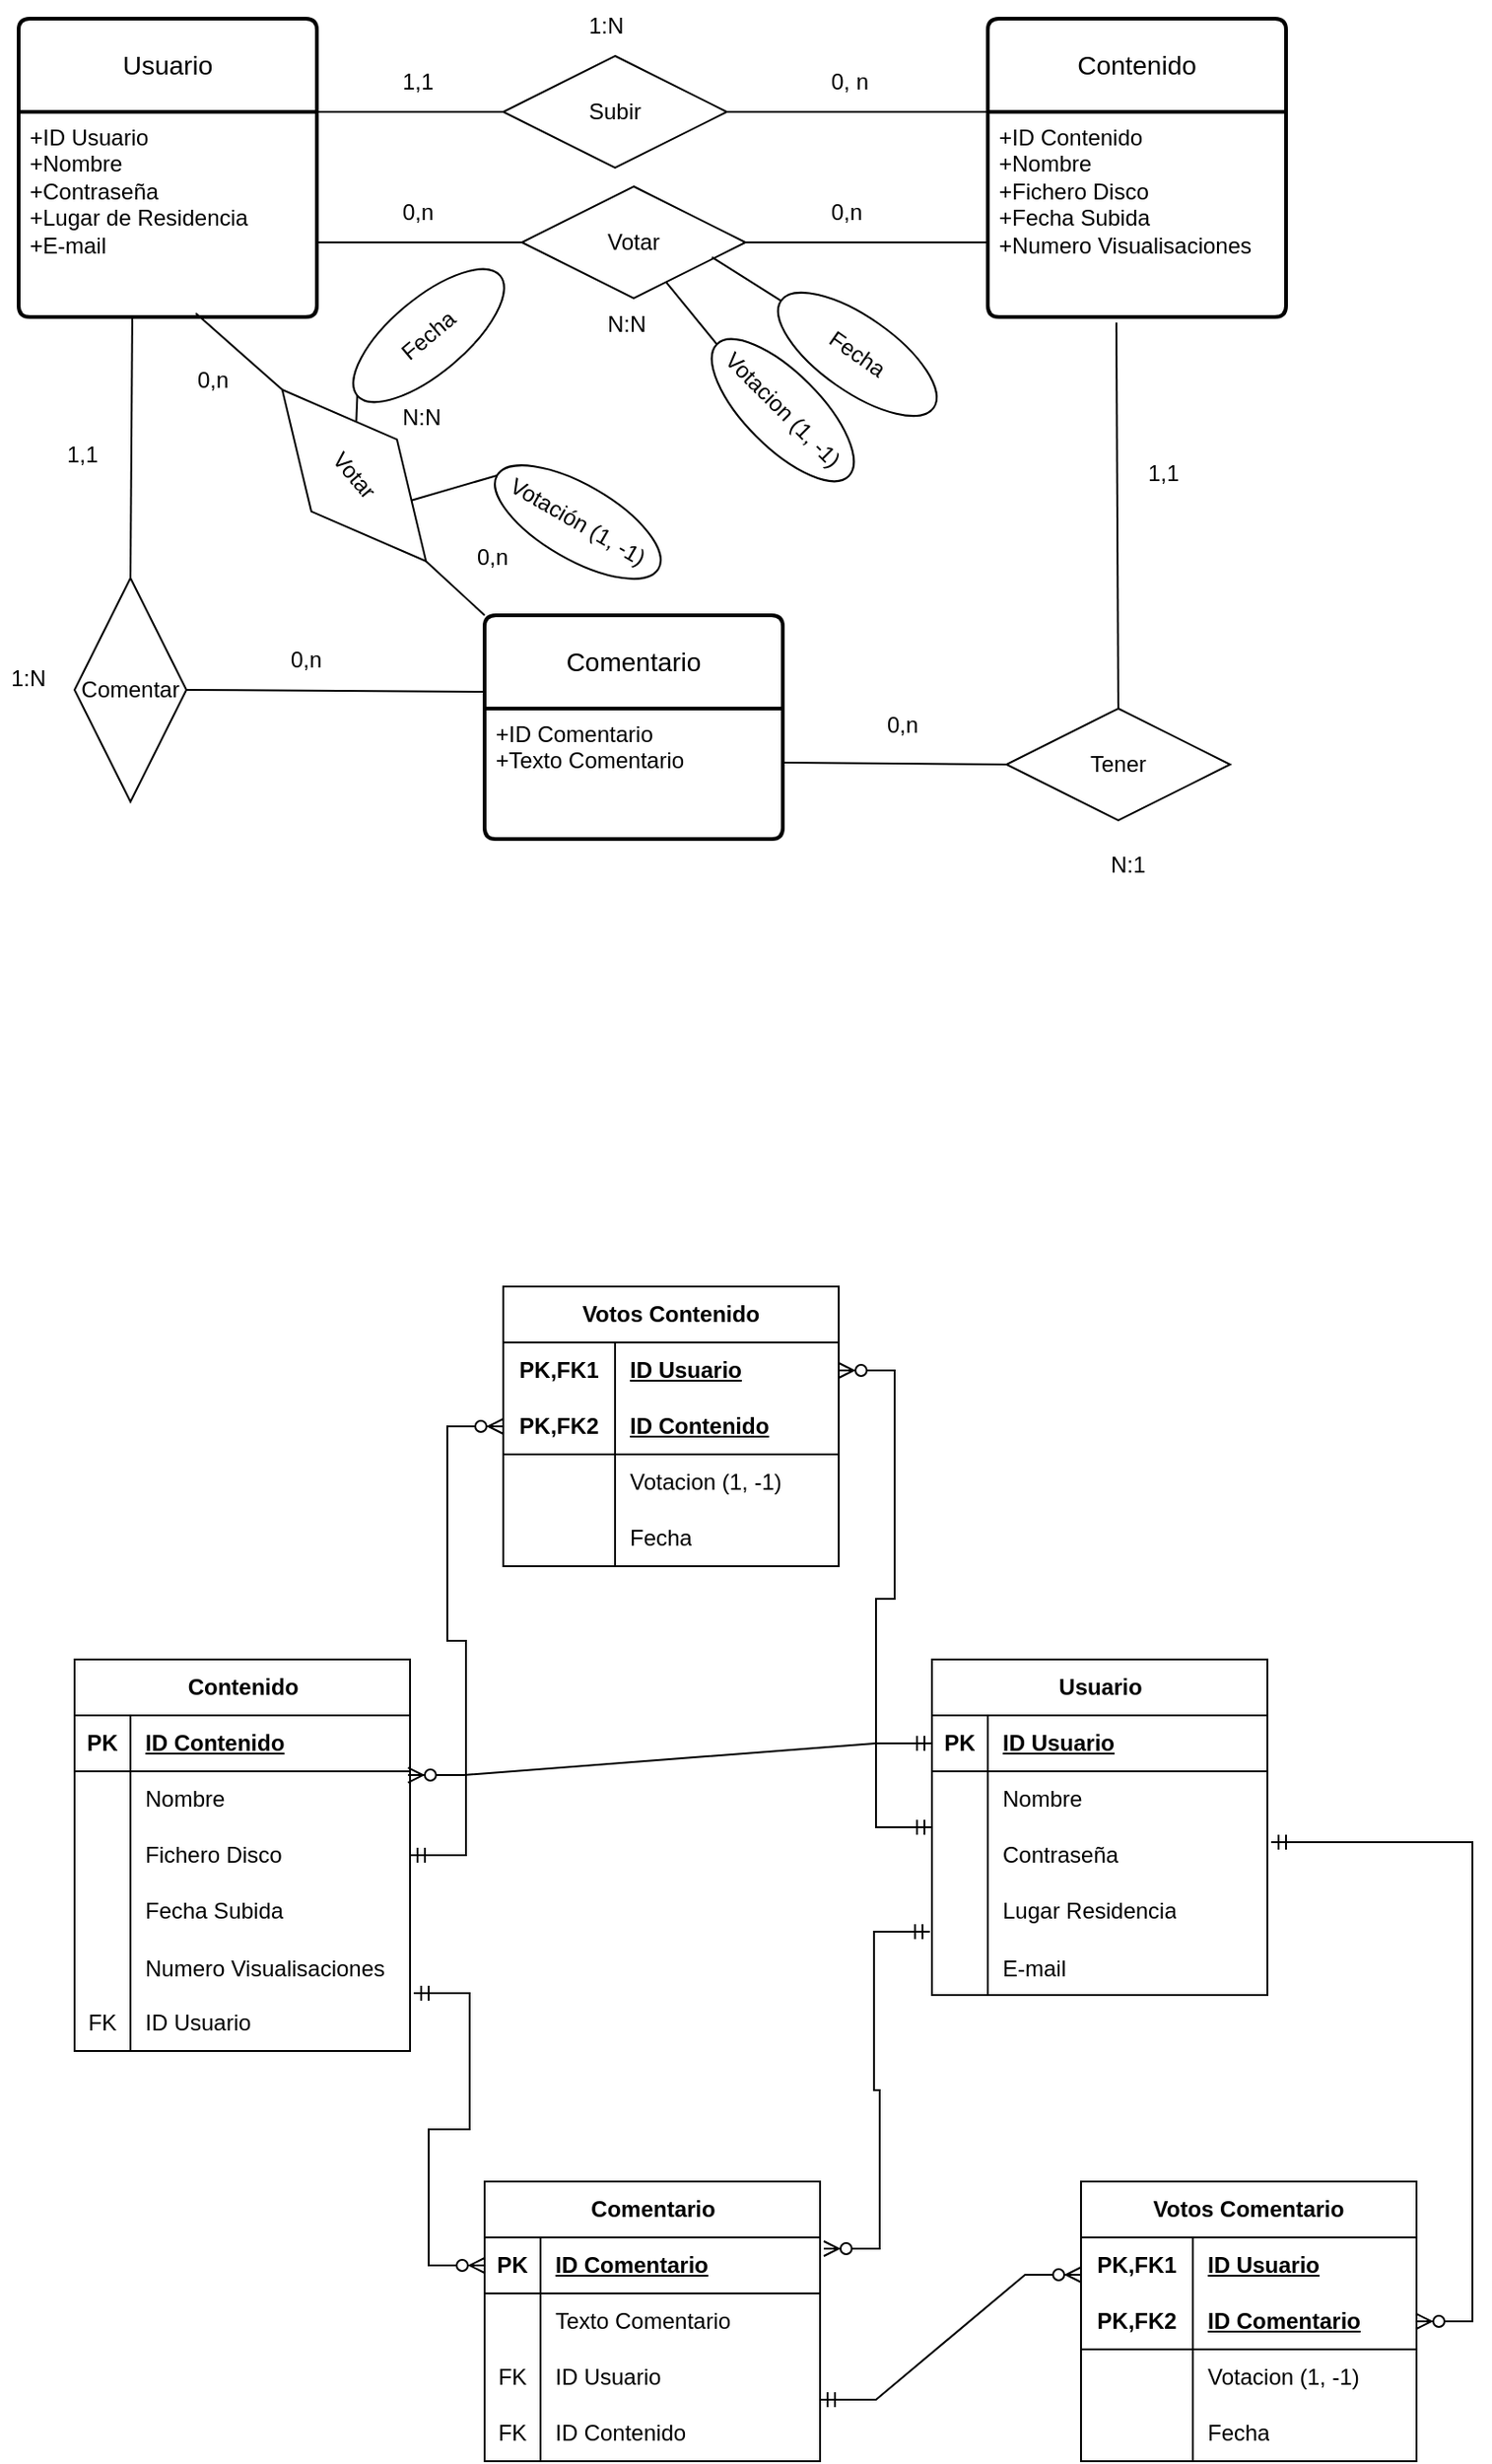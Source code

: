 <mxfile version="23.1.6" type="google">
  <diagram id="R2lEEEUBdFMjLlhIrx00" name="Page-1">
    <mxGraphModel grid="1" page="1" gridSize="10" guides="1" tooltips="1" connect="1" arrows="1" fold="1" pageScale="1" pageWidth="850" pageHeight="1100" math="0" shadow="0" extFonts="Permanent Marker^https://fonts.googleapis.com/css?family=Permanent+Marker">
      <root>
        <mxCell id="0" />
        <mxCell id="1" parent="0" />
        <mxCell id="cfz6cLLNqXN9lc7C7n49-14" value="Usuario" style="swimlane;childLayout=stackLayout;horizontal=1;startSize=50;horizontalStack=0;rounded=1;fontSize=14;fontStyle=0;strokeWidth=2;resizeParent=0;resizeLast=1;shadow=0;dashed=0;align=center;arcSize=4;whiteSpace=wrap;html=1;" vertex="1" parent="1">
          <mxGeometry x="30" y="160" width="160" height="160" as="geometry" />
        </mxCell>
        <mxCell id="cfz6cLLNqXN9lc7C7n49-15" value="+ID Usuario&lt;br&gt;+Nombre&lt;br&gt;+Contraseña&lt;br&gt;+Lugar de Residencia&lt;br&gt;+E-mail" style="align=left;strokeColor=none;fillColor=none;spacingLeft=4;fontSize=12;verticalAlign=top;resizable=0;rotatable=0;part=1;html=1;" vertex="1" parent="cfz6cLLNqXN9lc7C7n49-14">
          <mxGeometry y="50" width="160" height="110" as="geometry" />
        </mxCell>
        <mxCell id="cfz6cLLNqXN9lc7C7n49-16" value="Contenido" style="swimlane;childLayout=stackLayout;horizontal=1;startSize=50;horizontalStack=0;rounded=1;fontSize=14;fontStyle=0;strokeWidth=2;resizeParent=0;resizeLast=1;shadow=0;dashed=0;align=center;arcSize=4;whiteSpace=wrap;html=1;" vertex="1" parent="1">
          <mxGeometry x="550" y="160" width="160" height="160" as="geometry" />
        </mxCell>
        <mxCell id="cfz6cLLNqXN9lc7C7n49-17" value="+ID Contenido&lt;br&gt;+Nombre&lt;br&gt;+Fichero Disco&lt;br&gt;+Fecha Subida&lt;br&gt;+Numero Visualisaciones" style="align=left;strokeColor=none;fillColor=none;spacingLeft=4;fontSize=12;verticalAlign=top;resizable=0;rotatable=0;part=1;html=1;" vertex="1" parent="cfz6cLLNqXN9lc7C7n49-16">
          <mxGeometry y="50" width="160" height="110" as="geometry" />
        </mxCell>
        <mxCell id="cfz6cLLNqXN9lc7C7n49-18" value="Comentario" style="swimlane;childLayout=stackLayout;horizontal=1;startSize=50;horizontalStack=0;rounded=1;fontSize=14;fontStyle=0;strokeWidth=2;resizeParent=0;resizeLast=1;shadow=0;dashed=0;align=center;arcSize=4;whiteSpace=wrap;html=1;" vertex="1" parent="1">
          <mxGeometry x="280" y="480" width="160" height="120" as="geometry" />
        </mxCell>
        <mxCell id="cfz6cLLNqXN9lc7C7n49-19" value="+ID Comentario&lt;br&gt;+Texto Comentario" style="align=left;strokeColor=none;fillColor=none;spacingLeft=4;fontSize=12;verticalAlign=top;resizable=0;rotatable=0;part=1;html=1;" vertex="1" parent="cfz6cLLNqXN9lc7C7n49-18">
          <mxGeometry y="50" width="160" height="70" as="geometry" />
        </mxCell>
        <mxCell id="cfz6cLLNqXN9lc7C7n49-20" value="Comentar" style="shape=rhombus;perimeter=rhombusPerimeter;whiteSpace=wrap;html=1;align=center;direction=south;rotation=0;" vertex="1" parent="1">
          <mxGeometry x="60" y="460" width="60" height="120" as="geometry" />
        </mxCell>
        <mxCell id="cfz6cLLNqXN9lc7C7n49-22" value="" style="endArrow=none;html=1;rounded=0;entryX=0;entryY=0.5;entryDx=0;entryDy=0;exitX=0.381;exitY=1;exitDx=0;exitDy=0;exitPerimeter=0;" edge="1" parent="1" source="cfz6cLLNqXN9lc7C7n49-15" target="cfz6cLLNqXN9lc7C7n49-20">
          <mxGeometry relative="1" as="geometry">
            <mxPoint x="80" y="380" as="sourcePoint" />
            <mxPoint x="370" y="200" as="targetPoint" />
          </mxGeometry>
        </mxCell>
        <mxCell id="cfz6cLLNqXN9lc7C7n49-23" value="" style="endArrow=none;html=1;rounded=0;exitX=0.5;exitY=0;exitDx=0;exitDy=0;entryX=-0.006;entryY=0.342;entryDx=0;entryDy=0;entryPerimeter=0;" edge="1" parent="1" source="cfz6cLLNqXN9lc7C7n49-20" target="cfz6cLLNqXN9lc7C7n49-18">
          <mxGeometry relative="1" as="geometry">
            <mxPoint x="110" y="600" as="sourcePoint" />
            <mxPoint x="180" y="600" as="targetPoint" />
          </mxGeometry>
        </mxCell>
        <mxCell id="cfz6cLLNqXN9lc7C7n49-26" value="Subir" style="shape=rhombus;perimeter=rhombusPerimeter;whiteSpace=wrap;html=1;align=center;" vertex="1" parent="1">
          <mxGeometry x="290" y="180" width="120" height="60" as="geometry" />
        </mxCell>
        <mxCell id="cfz6cLLNqXN9lc7C7n49-27" value="" style="endArrow=none;html=1;rounded=0;entryX=0;entryY=0.5;entryDx=0;entryDy=0;exitX=1;exitY=0;exitDx=0;exitDy=0;" edge="1" parent="1" source="cfz6cLLNqXN9lc7C7n49-15" target="cfz6cLLNqXN9lc7C7n49-26">
          <mxGeometry relative="1" as="geometry">
            <mxPoint x="200" y="120" as="sourcePoint" />
            <mxPoint x="360" y="120" as="targetPoint" />
          </mxGeometry>
        </mxCell>
        <mxCell id="cfz6cLLNqXN9lc7C7n49-28" value="1,1" style="text;strokeColor=none;fillColor=none;spacingLeft=4;spacingRight=4;overflow=hidden;rotatable=0;points=[[0,0.5],[1,0.5]];portConstraint=eastwest;fontSize=12;whiteSpace=wrap;html=1;" vertex="1" parent="1">
          <mxGeometry x="230" y="180" width="40" height="30" as="geometry" />
        </mxCell>
        <mxCell id="cfz6cLLNqXN9lc7C7n49-29" value="0, n" style="text;strokeColor=none;fillColor=none;spacingLeft=4;spacingRight=4;overflow=hidden;rotatable=0;points=[[0,0.5],[1,0.5]];portConstraint=eastwest;fontSize=12;whiteSpace=wrap;html=1;" vertex="1" parent="1">
          <mxGeometry x="460" y="180" width="40" height="30" as="geometry" />
        </mxCell>
        <mxCell id="cfz6cLLNqXN9lc7C7n49-30" value="" style="endArrow=none;html=1;rounded=0;exitX=1;exitY=0.5;exitDx=0;exitDy=0;entryX=0;entryY=0;entryDx=0;entryDy=0;" edge="1" parent="1" source="cfz6cLLNqXN9lc7C7n49-26" target="cfz6cLLNqXN9lc7C7n49-17">
          <mxGeometry relative="1" as="geometry">
            <mxPoint x="400" y="120" as="sourcePoint" />
            <mxPoint x="480" y="120" as="targetPoint" />
          </mxGeometry>
        </mxCell>
        <mxCell id="cfz6cLLNqXN9lc7C7n49-31" value="0,n" style="text;strokeColor=none;fillColor=none;spacingLeft=4;spacingRight=4;overflow=hidden;rotatable=0;points=[[0,0.5],[1,0.5]];portConstraint=eastwest;fontSize=12;whiteSpace=wrap;html=1;" vertex="1" parent="1">
          <mxGeometry x="170" y="490" width="40" height="30" as="geometry" />
        </mxCell>
        <mxCell id="cfz6cLLNqXN9lc7C7n49-32" value="1,1" style="text;strokeColor=none;fillColor=none;spacingLeft=4;spacingRight=4;overflow=hidden;rotatable=0;points=[[0,0.5],[1,0.5]];portConstraint=eastwest;fontSize=12;whiteSpace=wrap;html=1;" vertex="1" parent="1">
          <mxGeometry x="50" y="380" width="40" height="30" as="geometry" />
        </mxCell>
        <mxCell id="cfz6cLLNqXN9lc7C7n49-33" value="1:N" style="text;strokeColor=none;fillColor=none;spacingLeft=4;spacingRight=4;overflow=hidden;rotatable=0;points=[[0,0.5],[1,0.5]];portConstraint=eastwest;fontSize=12;whiteSpace=wrap;html=1;" vertex="1" parent="1">
          <mxGeometry x="20" y="500" width="40" height="30" as="geometry" />
        </mxCell>
        <mxCell id="cfz6cLLNqXN9lc7C7n49-34" value="1:N" style="text;strokeColor=none;fillColor=none;spacingLeft=4;spacingRight=4;overflow=hidden;rotatable=0;points=[[0,0.5],[1,0.5]];portConstraint=eastwest;fontSize=12;whiteSpace=wrap;html=1;" vertex="1" parent="1">
          <mxGeometry x="330" y="150" width="40" height="30" as="geometry" />
        </mxCell>
        <mxCell id="cfz6cLLNqXN9lc7C7n49-43" value="Votar" style="shape=rhombus;perimeter=rhombusPerimeter;whiteSpace=wrap;html=1;align=center;" vertex="1" parent="1">
          <mxGeometry x="300" y="250" width="120" height="60" as="geometry" />
        </mxCell>
        <mxCell id="cfz6cLLNqXN9lc7C7n49-44" value="" style="endArrow=none;html=1;rounded=0;entryX=0;entryY=0.5;entryDx=0;entryDy=0;exitX=0.994;exitY=0.636;exitDx=0;exitDy=0;exitPerimeter=0;" edge="1" parent="1" source="cfz6cLLNqXN9lc7C7n49-15" target="cfz6cLLNqXN9lc7C7n49-43">
          <mxGeometry relative="1" as="geometry">
            <mxPoint x="240" y="300" as="sourcePoint" />
            <mxPoint x="370" y="240" as="targetPoint" />
          </mxGeometry>
        </mxCell>
        <mxCell id="-Y-gK_4es24i5-QeijcV-1" value="Tener" style="shape=rhombus;perimeter=rhombusPerimeter;whiteSpace=wrap;html=1;align=center;rotation=0;" vertex="1" parent="1">
          <mxGeometry x="560" y="530" width="120" height="60" as="geometry" />
        </mxCell>
        <mxCell id="-Y-gK_4es24i5-QeijcV-2" value="" style="endArrow=none;html=1;rounded=0;exitX=0.5;exitY=0;exitDx=0;exitDy=0;entryX=0.431;entryY=1.027;entryDx=0;entryDy=0;entryPerimeter=0;" edge="1" parent="1" source="-Y-gK_4es24i5-QeijcV-1" target="cfz6cLLNqXN9lc7C7n49-17">
          <mxGeometry relative="1" as="geometry">
            <mxPoint x="760" y="530" as="sourcePoint" />
            <mxPoint x="610" y="360" as="targetPoint" />
          </mxGeometry>
        </mxCell>
        <mxCell id="-Y-gK_4es24i5-QeijcV-3" value="" style="endArrow=none;html=1;rounded=0;entryX=0;entryY=0.5;entryDx=0;entryDy=0;exitX=1.006;exitY=0.414;exitDx=0;exitDy=0;exitPerimeter=0;" edge="1" parent="1" source="cfz6cLLNqXN9lc7C7n49-19" target="-Y-gK_4es24i5-QeijcV-1">
          <mxGeometry relative="1" as="geometry">
            <mxPoint x="470" y="560" as="sourcePoint" />
            <mxPoint x="390" y="500" as="targetPoint" />
          </mxGeometry>
        </mxCell>
        <mxCell id="-Y-gK_4es24i5-QeijcV-4" value="0,n" style="text;strokeColor=none;fillColor=none;spacingLeft=4;spacingRight=4;overflow=hidden;rotatable=0;points=[[0,0.5],[1,0.5]];portConstraint=eastwest;fontSize=12;whiteSpace=wrap;html=1;" vertex="1" parent="1">
          <mxGeometry x="490" y="525" width="40" height="30" as="geometry" />
        </mxCell>
        <mxCell id="-Y-gK_4es24i5-QeijcV-5" value="1,1" style="text;strokeColor=none;fillColor=none;spacingLeft=4;spacingRight=4;overflow=hidden;rotatable=0;points=[[0,0.5],[1,0.5]];portConstraint=eastwest;fontSize=12;whiteSpace=wrap;html=1;" vertex="1" parent="1">
          <mxGeometry x="630" y="390" width="40" height="30" as="geometry" />
        </mxCell>
        <mxCell id="-Y-gK_4es24i5-QeijcV-6" value="" style="endArrow=none;html=1;rounded=0;exitX=1;exitY=0.5;exitDx=0;exitDy=0;entryX=0;entryY=0.75;entryDx=0;entryDy=0;" edge="1" parent="1" source="cfz6cLLNqXN9lc7C7n49-43" target="cfz6cLLNqXN9lc7C7n49-16">
          <mxGeometry relative="1" as="geometry">
            <mxPoint x="310" y="290" as="sourcePoint" />
            <mxPoint x="460" y="310" as="targetPoint" />
          </mxGeometry>
        </mxCell>
        <mxCell id="-Y-gK_4es24i5-QeijcV-7" value="0,n" style="text;strokeColor=none;fillColor=none;spacingLeft=4;spacingRight=4;overflow=hidden;rotatable=0;points=[[0,0.5],[1,0.5]];portConstraint=eastwest;fontSize=12;whiteSpace=wrap;html=1;" vertex="1" parent="1">
          <mxGeometry x="230" y="250" width="40" height="30" as="geometry" />
        </mxCell>
        <mxCell id="-Y-gK_4es24i5-QeijcV-8" value="0,n" style="text;strokeColor=none;fillColor=none;spacingLeft=4;spacingRight=4;overflow=hidden;rotatable=0;points=[[0,0.5],[1,0.5]];portConstraint=eastwest;fontSize=12;whiteSpace=wrap;html=1;" vertex="1" parent="1">
          <mxGeometry x="460" y="250" width="40" height="30" as="geometry" />
        </mxCell>
        <mxCell id="-Y-gK_4es24i5-QeijcV-11" value="Votar" style="shape=rhombus;perimeter=rhombusPerimeter;whiteSpace=wrap;html=1;align=center;rotation=50;" vertex="1" parent="1">
          <mxGeometry x="150" y="375" width="120" height="60" as="geometry" />
        </mxCell>
        <mxCell id="-Y-gK_4es24i5-QeijcV-12" value="" style="endArrow=none;html=1;rounded=0;exitX=1;exitY=0.5;exitDx=0;exitDy=0;entryX=0;entryY=0;entryDx=0;entryDy=0;" edge="1" parent="1" source="-Y-gK_4es24i5-QeijcV-11" target="cfz6cLLNqXN9lc7C7n49-18">
          <mxGeometry relative="1" as="geometry">
            <mxPoint x="240" y="350" as="sourcePoint" />
            <mxPoint x="400" y="350" as="targetPoint" />
          </mxGeometry>
        </mxCell>
        <mxCell id="-Y-gK_4es24i5-QeijcV-13" value="" style="endArrow=none;html=1;rounded=0;exitX=0;exitY=0.5;exitDx=0;exitDy=0;entryX=0.594;entryY=0.982;entryDx=0;entryDy=0;entryPerimeter=0;" edge="1" parent="1" source="-Y-gK_4es24i5-QeijcV-11" target="cfz6cLLNqXN9lc7C7n49-15">
          <mxGeometry relative="1" as="geometry">
            <mxPoint x="220" y="290" as="sourcePoint" />
            <mxPoint x="170" y="210" as="targetPoint" />
          </mxGeometry>
        </mxCell>
        <mxCell id="-Y-gK_4es24i5-QeijcV-14" value="N:N" style="text;strokeColor=none;fillColor=none;spacingLeft=4;spacingRight=4;overflow=hidden;rotatable=0;points=[[0,0.5],[1,0.5]];portConstraint=eastwest;fontSize=12;whiteSpace=wrap;html=1;" vertex="1" parent="1">
          <mxGeometry x="340" y="310" width="40" height="30" as="geometry" />
        </mxCell>
        <mxCell id="-Y-gK_4es24i5-QeijcV-16" value="N:1" style="text;strokeColor=none;fillColor=none;spacingLeft=4;spacingRight=4;overflow=hidden;rotatable=0;points=[[0,0.5],[1,0.5]];portConstraint=eastwest;fontSize=12;whiteSpace=wrap;html=1;" vertex="1" parent="1">
          <mxGeometry x="610" y="600" width="40" height="30" as="geometry" />
        </mxCell>
        <mxCell id="-Y-gK_4es24i5-QeijcV-17" value="0,n" style="text;strokeColor=none;fillColor=none;spacingLeft=4;spacingRight=4;overflow=hidden;rotatable=0;points=[[0,0.5],[1,0.5]];portConstraint=eastwest;fontSize=12;whiteSpace=wrap;html=1;" vertex="1" parent="1">
          <mxGeometry x="120" y="340" width="40" height="30" as="geometry" />
        </mxCell>
        <mxCell id="-Y-gK_4es24i5-QeijcV-18" value="0,n" style="text;strokeColor=none;fillColor=none;spacingLeft=4;spacingRight=4;overflow=hidden;rotatable=0;points=[[0,0.5],[1,0.5]];portConstraint=eastwest;fontSize=12;whiteSpace=wrap;html=1;" vertex="1" parent="1">
          <mxGeometry x="270" y="435" width="40" height="30" as="geometry" />
        </mxCell>
        <mxCell id="-Y-gK_4es24i5-QeijcV-19" value="N:N" style="text;strokeColor=none;fillColor=none;spacingLeft=4;spacingRight=4;overflow=hidden;rotatable=0;points=[[0,0.5],[1,0.5]];portConstraint=eastwest;fontSize=12;whiteSpace=wrap;html=1;" vertex="1" parent="1">
          <mxGeometry x="230" y="360" width="40" height="30" as="geometry" />
        </mxCell>
        <mxCell id="-Y-gK_4es24i5-QeijcV-20" value="Votos Contenido" style="shape=table;startSize=30;container=1;collapsible=1;childLayout=tableLayout;fixedRows=1;rowLines=0;fontStyle=1;align=center;resizeLast=1;html=1;whiteSpace=wrap;" vertex="1" parent="1">
          <mxGeometry x="290" y="840" width="180" height="150" as="geometry" />
        </mxCell>
        <mxCell id="-Y-gK_4es24i5-QeijcV-21" value="" style="shape=tableRow;horizontal=0;startSize=0;swimlaneHead=0;swimlaneBody=0;fillColor=none;collapsible=0;dropTarget=0;points=[[0,0.5],[1,0.5]];portConstraint=eastwest;top=0;left=0;right=0;bottom=0;html=1;" vertex="1" parent="-Y-gK_4es24i5-QeijcV-20">
          <mxGeometry y="30" width="180" height="30" as="geometry" />
        </mxCell>
        <mxCell id="-Y-gK_4es24i5-QeijcV-22" value="PK,FK1" style="shape=partialRectangle;connectable=0;fillColor=none;top=0;left=0;bottom=0;right=0;fontStyle=1;overflow=hidden;html=1;whiteSpace=wrap;" vertex="1" parent="-Y-gK_4es24i5-QeijcV-21">
          <mxGeometry width="60" height="30" as="geometry">
            <mxRectangle width="60" height="30" as="alternateBounds" />
          </mxGeometry>
        </mxCell>
        <mxCell id="-Y-gK_4es24i5-QeijcV-23" value="ID Usuario" style="shape=partialRectangle;connectable=0;fillColor=none;top=0;left=0;bottom=0;right=0;align=left;spacingLeft=6;fontStyle=5;overflow=hidden;html=1;whiteSpace=wrap;" vertex="1" parent="-Y-gK_4es24i5-QeijcV-21">
          <mxGeometry x="60" width="120" height="30" as="geometry">
            <mxRectangle width="120" height="30" as="alternateBounds" />
          </mxGeometry>
        </mxCell>
        <mxCell id="-Y-gK_4es24i5-QeijcV-24" value="" style="shape=tableRow;horizontal=0;startSize=0;swimlaneHead=0;swimlaneBody=0;fillColor=none;collapsible=0;dropTarget=0;points=[[0,0.5],[1,0.5]];portConstraint=eastwest;top=0;left=0;right=0;bottom=1;html=1;" vertex="1" parent="-Y-gK_4es24i5-QeijcV-20">
          <mxGeometry y="60" width="180" height="30" as="geometry" />
        </mxCell>
        <mxCell id="-Y-gK_4es24i5-QeijcV-25" value="PK,FK2" style="shape=partialRectangle;connectable=0;fillColor=none;top=0;left=0;bottom=0;right=0;fontStyle=1;overflow=hidden;html=1;whiteSpace=wrap;" vertex="1" parent="-Y-gK_4es24i5-QeijcV-24">
          <mxGeometry width="60" height="30" as="geometry">
            <mxRectangle width="60" height="30" as="alternateBounds" />
          </mxGeometry>
        </mxCell>
        <mxCell id="-Y-gK_4es24i5-QeijcV-26" value="ID Contenido" style="shape=partialRectangle;connectable=0;fillColor=none;top=0;left=0;bottom=0;right=0;align=left;spacingLeft=6;fontStyle=5;overflow=hidden;html=1;whiteSpace=wrap;" vertex="1" parent="-Y-gK_4es24i5-QeijcV-24">
          <mxGeometry x="60" width="120" height="30" as="geometry">
            <mxRectangle width="120" height="30" as="alternateBounds" />
          </mxGeometry>
        </mxCell>
        <mxCell id="-Y-gK_4es24i5-QeijcV-27" value="" style="shape=tableRow;horizontal=0;startSize=0;swimlaneHead=0;swimlaneBody=0;fillColor=none;collapsible=0;dropTarget=0;points=[[0,0.5],[1,0.5]];portConstraint=eastwest;top=0;left=0;right=0;bottom=0;html=1;" vertex="1" parent="-Y-gK_4es24i5-QeijcV-20">
          <mxGeometry y="90" width="180" height="30" as="geometry" />
        </mxCell>
        <mxCell id="-Y-gK_4es24i5-QeijcV-28" value="" style="shape=partialRectangle;connectable=0;fillColor=none;top=0;left=0;bottom=0;right=0;editable=1;overflow=hidden;html=1;whiteSpace=wrap;" vertex="1" parent="-Y-gK_4es24i5-QeijcV-27">
          <mxGeometry width="60" height="30" as="geometry">
            <mxRectangle width="60" height="30" as="alternateBounds" />
          </mxGeometry>
        </mxCell>
        <mxCell id="-Y-gK_4es24i5-QeijcV-29" value="Votacion (1, -1)" style="shape=partialRectangle;connectable=0;fillColor=none;top=0;left=0;bottom=0;right=0;align=left;spacingLeft=6;overflow=hidden;html=1;whiteSpace=wrap;" vertex="1" parent="-Y-gK_4es24i5-QeijcV-27">
          <mxGeometry x="60" width="120" height="30" as="geometry">
            <mxRectangle width="120" height="30" as="alternateBounds" />
          </mxGeometry>
        </mxCell>
        <mxCell id="-Y-gK_4es24i5-QeijcV-30" value="" style="shape=tableRow;horizontal=0;startSize=0;swimlaneHead=0;swimlaneBody=0;fillColor=none;collapsible=0;dropTarget=0;points=[[0,0.5],[1,0.5]];portConstraint=eastwest;top=0;left=0;right=0;bottom=0;html=1;" vertex="1" parent="-Y-gK_4es24i5-QeijcV-20">
          <mxGeometry y="120" width="180" height="30" as="geometry" />
        </mxCell>
        <mxCell id="-Y-gK_4es24i5-QeijcV-31" value="" style="shape=partialRectangle;connectable=0;fillColor=none;top=0;left=0;bottom=0;right=0;editable=1;overflow=hidden;html=1;whiteSpace=wrap;" vertex="1" parent="-Y-gK_4es24i5-QeijcV-30">
          <mxGeometry width="60" height="30" as="geometry">
            <mxRectangle width="60" height="30" as="alternateBounds" />
          </mxGeometry>
        </mxCell>
        <mxCell id="-Y-gK_4es24i5-QeijcV-32" value="Fecha" style="shape=partialRectangle;connectable=0;fillColor=none;top=0;left=0;bottom=0;right=0;align=left;spacingLeft=6;overflow=hidden;html=1;whiteSpace=wrap;" vertex="1" parent="-Y-gK_4es24i5-QeijcV-30">
          <mxGeometry x="60" width="120" height="30" as="geometry">
            <mxRectangle width="120" height="30" as="alternateBounds" />
          </mxGeometry>
        </mxCell>
        <mxCell id="-Y-gK_4es24i5-QeijcV-33" value="Usuario" style="shape=table;startSize=30;container=1;collapsible=1;childLayout=tableLayout;fixedRows=1;rowLines=0;fontStyle=1;align=center;resizeLast=1;html=1;" vertex="1" parent="1">
          <mxGeometry x="520" y="1040" width="180" height="180" as="geometry" />
        </mxCell>
        <mxCell id="-Y-gK_4es24i5-QeijcV-34" value="" style="shape=tableRow;horizontal=0;startSize=0;swimlaneHead=0;swimlaneBody=0;fillColor=none;collapsible=0;dropTarget=0;points=[[0,0.5],[1,0.5]];portConstraint=eastwest;top=0;left=0;right=0;bottom=1;" vertex="1" parent="-Y-gK_4es24i5-QeijcV-33">
          <mxGeometry y="30" width="180" height="30" as="geometry" />
        </mxCell>
        <mxCell id="-Y-gK_4es24i5-QeijcV-35" value="PK" style="shape=partialRectangle;connectable=0;fillColor=none;top=0;left=0;bottom=0;right=0;fontStyle=1;overflow=hidden;whiteSpace=wrap;html=1;" vertex="1" parent="-Y-gK_4es24i5-QeijcV-34">
          <mxGeometry width="30" height="30" as="geometry">
            <mxRectangle width="30" height="30" as="alternateBounds" />
          </mxGeometry>
        </mxCell>
        <mxCell id="-Y-gK_4es24i5-QeijcV-36" value="ID Usuario" style="shape=partialRectangle;connectable=0;fillColor=none;top=0;left=0;bottom=0;right=0;align=left;spacingLeft=6;fontStyle=5;overflow=hidden;whiteSpace=wrap;html=1;" vertex="1" parent="-Y-gK_4es24i5-QeijcV-34">
          <mxGeometry x="30" width="150" height="30" as="geometry">
            <mxRectangle width="150" height="30" as="alternateBounds" />
          </mxGeometry>
        </mxCell>
        <mxCell id="-Y-gK_4es24i5-QeijcV-37" value="" style="shape=tableRow;horizontal=0;startSize=0;swimlaneHead=0;swimlaneBody=0;fillColor=none;collapsible=0;dropTarget=0;points=[[0,0.5],[1,0.5]];portConstraint=eastwest;top=0;left=0;right=0;bottom=0;" vertex="1" parent="-Y-gK_4es24i5-QeijcV-33">
          <mxGeometry y="60" width="180" height="30" as="geometry" />
        </mxCell>
        <mxCell id="-Y-gK_4es24i5-QeijcV-38" value="" style="shape=partialRectangle;connectable=0;fillColor=none;top=0;left=0;bottom=0;right=0;editable=1;overflow=hidden;whiteSpace=wrap;html=1;" vertex="1" parent="-Y-gK_4es24i5-QeijcV-37">
          <mxGeometry width="30" height="30" as="geometry">
            <mxRectangle width="30" height="30" as="alternateBounds" />
          </mxGeometry>
        </mxCell>
        <mxCell id="-Y-gK_4es24i5-QeijcV-39" value="Nombre" style="shape=partialRectangle;connectable=0;fillColor=none;top=0;left=0;bottom=0;right=0;align=left;spacingLeft=6;overflow=hidden;whiteSpace=wrap;html=1;" vertex="1" parent="-Y-gK_4es24i5-QeijcV-37">
          <mxGeometry x="30" width="150" height="30" as="geometry">
            <mxRectangle width="150" height="30" as="alternateBounds" />
          </mxGeometry>
        </mxCell>
        <mxCell id="-Y-gK_4es24i5-QeijcV-40" value="" style="shape=tableRow;horizontal=0;startSize=0;swimlaneHead=0;swimlaneBody=0;fillColor=none;collapsible=0;dropTarget=0;points=[[0,0.5],[1,0.5]];portConstraint=eastwest;top=0;left=0;right=0;bottom=0;" vertex="1" parent="-Y-gK_4es24i5-QeijcV-33">
          <mxGeometry y="90" width="180" height="30" as="geometry" />
        </mxCell>
        <mxCell id="-Y-gK_4es24i5-QeijcV-41" value="" style="shape=partialRectangle;connectable=0;fillColor=none;top=0;left=0;bottom=0;right=0;editable=1;overflow=hidden;whiteSpace=wrap;html=1;" vertex="1" parent="-Y-gK_4es24i5-QeijcV-40">
          <mxGeometry width="30" height="30" as="geometry">
            <mxRectangle width="30" height="30" as="alternateBounds" />
          </mxGeometry>
        </mxCell>
        <mxCell id="-Y-gK_4es24i5-QeijcV-42" value="Contraseña" style="shape=partialRectangle;connectable=0;fillColor=none;top=0;left=0;bottom=0;right=0;align=left;spacingLeft=6;overflow=hidden;whiteSpace=wrap;html=1;" vertex="1" parent="-Y-gK_4es24i5-QeijcV-40">
          <mxGeometry x="30" width="150" height="30" as="geometry">
            <mxRectangle width="150" height="30" as="alternateBounds" />
          </mxGeometry>
        </mxCell>
        <mxCell id="-Y-gK_4es24i5-QeijcV-43" value="" style="shape=tableRow;horizontal=0;startSize=0;swimlaneHead=0;swimlaneBody=0;fillColor=none;collapsible=0;dropTarget=0;points=[[0,0.5],[1,0.5]];portConstraint=eastwest;top=0;left=0;right=0;bottom=0;" vertex="1" parent="-Y-gK_4es24i5-QeijcV-33">
          <mxGeometry y="120" width="180" height="30" as="geometry" />
        </mxCell>
        <mxCell id="-Y-gK_4es24i5-QeijcV-44" value="" style="shape=partialRectangle;connectable=0;fillColor=none;top=0;left=0;bottom=0;right=0;editable=1;overflow=hidden;whiteSpace=wrap;html=1;" vertex="1" parent="-Y-gK_4es24i5-QeijcV-43">
          <mxGeometry width="30" height="30" as="geometry">
            <mxRectangle width="30" height="30" as="alternateBounds" />
          </mxGeometry>
        </mxCell>
        <mxCell id="-Y-gK_4es24i5-QeijcV-45" value="Lugar Residencia" style="shape=partialRectangle;connectable=0;fillColor=none;top=0;left=0;bottom=0;right=0;align=left;spacingLeft=6;overflow=hidden;whiteSpace=wrap;html=1;" vertex="1" parent="-Y-gK_4es24i5-QeijcV-43">
          <mxGeometry x="30" width="150" height="30" as="geometry">
            <mxRectangle width="150" height="30" as="alternateBounds" />
          </mxGeometry>
        </mxCell>
        <mxCell id="-Y-gK_4es24i5-QeijcV-75" value="" style="shape=tableRow;horizontal=0;startSize=0;swimlaneHead=0;swimlaneBody=0;fillColor=none;collapsible=0;dropTarget=0;points=[[0,0.5],[1,0.5]];portConstraint=eastwest;top=0;left=0;right=0;bottom=0;" vertex="1" parent="-Y-gK_4es24i5-QeijcV-33">
          <mxGeometry y="150" width="180" height="30" as="geometry" />
        </mxCell>
        <mxCell id="-Y-gK_4es24i5-QeijcV-76" value="" style="shape=partialRectangle;connectable=0;fillColor=none;top=0;left=0;bottom=0;right=0;editable=1;overflow=hidden;" vertex="1" parent="-Y-gK_4es24i5-QeijcV-75">
          <mxGeometry width="30" height="30" as="geometry">
            <mxRectangle width="30" height="30" as="alternateBounds" />
          </mxGeometry>
        </mxCell>
        <mxCell id="-Y-gK_4es24i5-QeijcV-77" value="E-mail" style="shape=partialRectangle;connectable=0;fillColor=none;top=0;left=0;bottom=0;right=0;align=left;spacingLeft=6;overflow=hidden;" vertex="1" parent="-Y-gK_4es24i5-QeijcV-75">
          <mxGeometry x="30" width="150" height="30" as="geometry">
            <mxRectangle width="150" height="30" as="alternateBounds" />
          </mxGeometry>
        </mxCell>
        <mxCell id="-Y-gK_4es24i5-QeijcV-46" value="Contenido" style="shape=table;startSize=30;container=1;collapsible=1;childLayout=tableLayout;fixedRows=1;rowLines=0;fontStyle=1;align=center;resizeLast=1;html=1;" vertex="1" parent="1">
          <mxGeometry x="60" y="1040" width="180" height="210" as="geometry" />
        </mxCell>
        <mxCell id="-Y-gK_4es24i5-QeijcV-47" value="" style="shape=tableRow;horizontal=0;startSize=0;swimlaneHead=0;swimlaneBody=0;fillColor=none;collapsible=0;dropTarget=0;points=[[0,0.5],[1,0.5]];portConstraint=eastwest;top=0;left=0;right=0;bottom=1;" vertex="1" parent="-Y-gK_4es24i5-QeijcV-46">
          <mxGeometry y="30" width="180" height="30" as="geometry" />
        </mxCell>
        <mxCell id="-Y-gK_4es24i5-QeijcV-48" value="PK" style="shape=partialRectangle;connectable=0;fillColor=none;top=0;left=0;bottom=0;right=0;fontStyle=1;overflow=hidden;whiteSpace=wrap;html=1;" vertex="1" parent="-Y-gK_4es24i5-QeijcV-47">
          <mxGeometry width="30" height="30" as="geometry">
            <mxRectangle width="30" height="30" as="alternateBounds" />
          </mxGeometry>
        </mxCell>
        <mxCell id="-Y-gK_4es24i5-QeijcV-49" value="ID Contenido" style="shape=partialRectangle;connectable=0;fillColor=none;top=0;left=0;bottom=0;right=0;align=left;spacingLeft=6;fontStyle=5;overflow=hidden;whiteSpace=wrap;html=1;" vertex="1" parent="-Y-gK_4es24i5-QeijcV-47">
          <mxGeometry x="30" width="150" height="30" as="geometry">
            <mxRectangle width="150" height="30" as="alternateBounds" />
          </mxGeometry>
        </mxCell>
        <mxCell id="-Y-gK_4es24i5-QeijcV-50" value="" style="shape=tableRow;horizontal=0;startSize=0;swimlaneHead=0;swimlaneBody=0;fillColor=none;collapsible=0;dropTarget=0;points=[[0,0.5],[1,0.5]];portConstraint=eastwest;top=0;left=0;right=0;bottom=0;" vertex="1" parent="-Y-gK_4es24i5-QeijcV-46">
          <mxGeometry y="60" width="180" height="30" as="geometry" />
        </mxCell>
        <mxCell id="-Y-gK_4es24i5-QeijcV-51" value="" style="shape=partialRectangle;connectable=0;fillColor=none;top=0;left=0;bottom=0;right=0;editable=1;overflow=hidden;whiteSpace=wrap;html=1;" vertex="1" parent="-Y-gK_4es24i5-QeijcV-50">
          <mxGeometry width="30" height="30" as="geometry">
            <mxRectangle width="30" height="30" as="alternateBounds" />
          </mxGeometry>
        </mxCell>
        <mxCell id="-Y-gK_4es24i5-QeijcV-52" value="Nombre" style="shape=partialRectangle;connectable=0;fillColor=none;top=0;left=0;bottom=0;right=0;align=left;spacingLeft=6;overflow=hidden;whiteSpace=wrap;html=1;" vertex="1" parent="-Y-gK_4es24i5-QeijcV-50">
          <mxGeometry x="30" width="150" height="30" as="geometry">
            <mxRectangle width="150" height="30" as="alternateBounds" />
          </mxGeometry>
        </mxCell>
        <mxCell id="-Y-gK_4es24i5-QeijcV-53" value="" style="shape=tableRow;horizontal=0;startSize=0;swimlaneHead=0;swimlaneBody=0;fillColor=none;collapsible=0;dropTarget=0;points=[[0,0.5],[1,0.5]];portConstraint=eastwest;top=0;left=0;right=0;bottom=0;" vertex="1" parent="-Y-gK_4es24i5-QeijcV-46">
          <mxGeometry y="90" width="180" height="30" as="geometry" />
        </mxCell>
        <mxCell id="-Y-gK_4es24i5-QeijcV-54" value="" style="shape=partialRectangle;connectable=0;fillColor=none;top=0;left=0;bottom=0;right=0;editable=1;overflow=hidden;whiteSpace=wrap;html=1;" vertex="1" parent="-Y-gK_4es24i5-QeijcV-53">
          <mxGeometry width="30" height="30" as="geometry">
            <mxRectangle width="30" height="30" as="alternateBounds" />
          </mxGeometry>
        </mxCell>
        <mxCell id="-Y-gK_4es24i5-QeijcV-55" value="Fichero Disco" style="shape=partialRectangle;connectable=0;fillColor=none;top=0;left=0;bottom=0;right=0;align=left;spacingLeft=6;overflow=hidden;whiteSpace=wrap;html=1;" vertex="1" parent="-Y-gK_4es24i5-QeijcV-53">
          <mxGeometry x="30" width="150" height="30" as="geometry">
            <mxRectangle width="150" height="30" as="alternateBounds" />
          </mxGeometry>
        </mxCell>
        <mxCell id="-Y-gK_4es24i5-QeijcV-56" value="" style="shape=tableRow;horizontal=0;startSize=0;swimlaneHead=0;swimlaneBody=0;fillColor=none;collapsible=0;dropTarget=0;points=[[0,0.5],[1,0.5]];portConstraint=eastwest;top=0;left=0;right=0;bottom=0;" vertex="1" parent="-Y-gK_4es24i5-QeijcV-46">
          <mxGeometry y="120" width="180" height="30" as="geometry" />
        </mxCell>
        <mxCell id="-Y-gK_4es24i5-QeijcV-57" value="" style="shape=partialRectangle;connectable=0;fillColor=none;top=0;left=0;bottom=0;right=0;editable=1;overflow=hidden;whiteSpace=wrap;html=1;" vertex="1" parent="-Y-gK_4es24i5-QeijcV-56">
          <mxGeometry width="30" height="30" as="geometry">
            <mxRectangle width="30" height="30" as="alternateBounds" />
          </mxGeometry>
        </mxCell>
        <mxCell id="-Y-gK_4es24i5-QeijcV-58" value="Fecha Subida" style="shape=partialRectangle;connectable=0;fillColor=none;top=0;left=0;bottom=0;right=0;align=left;spacingLeft=6;overflow=hidden;whiteSpace=wrap;html=1;" vertex="1" parent="-Y-gK_4es24i5-QeijcV-56">
          <mxGeometry x="30" width="150" height="30" as="geometry">
            <mxRectangle width="150" height="30" as="alternateBounds" />
          </mxGeometry>
        </mxCell>
        <mxCell id="-Y-gK_4es24i5-QeijcV-72" value="" style="shape=tableRow;horizontal=0;startSize=0;swimlaneHead=0;swimlaneBody=0;fillColor=none;collapsible=0;dropTarget=0;points=[[0,0.5],[1,0.5]];portConstraint=eastwest;top=0;left=0;right=0;bottom=0;" vertex="1" parent="-Y-gK_4es24i5-QeijcV-46">
          <mxGeometry y="150" width="180" height="30" as="geometry" />
        </mxCell>
        <mxCell id="-Y-gK_4es24i5-QeijcV-73" value="" style="shape=partialRectangle;connectable=0;fillColor=none;top=0;left=0;bottom=0;right=0;editable=1;overflow=hidden;" vertex="1" parent="-Y-gK_4es24i5-QeijcV-72">
          <mxGeometry width="30" height="30" as="geometry">
            <mxRectangle width="30" height="30" as="alternateBounds" />
          </mxGeometry>
        </mxCell>
        <mxCell id="-Y-gK_4es24i5-QeijcV-74" value="Numero Visualisaciones" style="shape=partialRectangle;connectable=0;fillColor=none;top=0;left=0;bottom=0;right=0;align=left;spacingLeft=6;overflow=hidden;" vertex="1" parent="-Y-gK_4es24i5-QeijcV-72">
          <mxGeometry x="30" width="150" height="30" as="geometry">
            <mxRectangle width="150" height="30" as="alternateBounds" />
          </mxGeometry>
        </mxCell>
        <mxCell id="-Y-gK_4es24i5-QeijcV-68" value="" style="shape=tableRow;horizontal=0;startSize=0;swimlaneHead=0;swimlaneBody=0;fillColor=none;collapsible=0;dropTarget=0;points=[[0,0.5],[1,0.5]];portConstraint=eastwest;top=0;left=0;right=0;bottom=0;" vertex="1" parent="-Y-gK_4es24i5-QeijcV-46">
          <mxGeometry y="180" width="180" height="30" as="geometry" />
        </mxCell>
        <mxCell id="-Y-gK_4es24i5-QeijcV-69" value="FK" style="shape=partialRectangle;connectable=0;fillColor=none;top=0;left=0;bottom=0;right=0;fontStyle=0;overflow=hidden;whiteSpace=wrap;html=1;" vertex="1" parent="-Y-gK_4es24i5-QeijcV-68">
          <mxGeometry width="30" height="30" as="geometry">
            <mxRectangle width="30" height="30" as="alternateBounds" />
          </mxGeometry>
        </mxCell>
        <mxCell id="-Y-gK_4es24i5-QeijcV-70" value="ID Usuario" style="shape=partialRectangle;connectable=0;fillColor=none;top=0;left=0;bottom=0;right=0;align=left;spacingLeft=6;fontStyle=0;overflow=hidden;whiteSpace=wrap;html=1;" vertex="1" parent="-Y-gK_4es24i5-QeijcV-68">
          <mxGeometry x="30" width="150" height="30" as="geometry">
            <mxRectangle width="150" height="30" as="alternateBounds" />
          </mxGeometry>
        </mxCell>
        <mxCell id="-Y-gK_4es24i5-QeijcV-59" value="Votacion (1, -1)" style="ellipse;whiteSpace=wrap;html=1;align=center;rotation=45;" vertex="1" parent="1">
          <mxGeometry x="390" y="350" width="100" height="40" as="geometry" />
        </mxCell>
        <mxCell id="-Y-gK_4es24i5-QeijcV-60" value="" style="endArrow=none;html=1;rounded=0;entryX=0;entryY=0.5;entryDx=0;entryDy=0;" edge="1" parent="1" source="cfz6cLLNqXN9lc7C7n49-43" target="-Y-gK_4es24i5-QeijcV-59">
          <mxGeometry relative="1" as="geometry">
            <mxPoint x="350" y="370" as="sourcePoint" />
            <mxPoint x="510" y="370" as="targetPoint" />
          </mxGeometry>
        </mxCell>
        <mxCell id="-Y-gK_4es24i5-QeijcV-61" value="Fecha" style="ellipse;whiteSpace=wrap;html=1;align=center;rotation=35;" vertex="1" parent="1">
          <mxGeometry x="430" y="320" width="100" height="40" as="geometry" />
        </mxCell>
        <mxCell id="-Y-gK_4es24i5-QeijcV-62" value="" style="endArrow=none;html=1;rounded=0;exitX=0.85;exitY=0.633;exitDx=0;exitDy=0;exitPerimeter=0;entryX=0;entryY=0.5;entryDx=0;entryDy=0;" edge="1" parent="1" source="cfz6cLLNqXN9lc7C7n49-43" target="-Y-gK_4es24i5-QeijcV-61">
          <mxGeometry relative="1" as="geometry">
            <mxPoint x="350" y="420" as="sourcePoint" />
            <mxPoint x="510" y="420" as="targetPoint" />
          </mxGeometry>
        </mxCell>
        <mxCell id="-Y-gK_4es24i5-QeijcV-63" value="Votación (1, -1)" style="ellipse;whiteSpace=wrap;html=1;align=center;rotation=30;" vertex="1" parent="1">
          <mxGeometry x="280" y="410" width="100" height="40" as="geometry" />
        </mxCell>
        <mxCell id="-Y-gK_4es24i5-QeijcV-64" value="" style="endArrow=none;html=1;rounded=0;exitX=1;exitY=0;exitDx=0;exitDy=0;entryX=0;entryY=0.5;entryDx=0;entryDy=0;" edge="1" parent="1" source="-Y-gK_4es24i5-QeijcV-11" target="-Y-gK_4es24i5-QeijcV-63">
          <mxGeometry relative="1" as="geometry">
            <mxPoint x="410" y="440" as="sourcePoint" />
            <mxPoint x="570" y="440" as="targetPoint" />
          </mxGeometry>
        </mxCell>
        <mxCell id="-Y-gK_4es24i5-QeijcV-65" value="Fecha" style="ellipse;whiteSpace=wrap;html=1;align=center;rotation=-40;" vertex="1" parent="1">
          <mxGeometry x="200" y="310" width="100" height="40" as="geometry" />
        </mxCell>
        <mxCell id="-Y-gK_4es24i5-QeijcV-66" value="" style="endArrow=none;html=1;rounded=0;exitX=0;exitY=0.5;exitDx=0;exitDy=0;" edge="1" parent="1" source="-Y-gK_4es24i5-QeijcV-65" target="-Y-gK_4es24i5-QeijcV-11">
          <mxGeometry relative="1" as="geometry">
            <mxPoint x="410" y="430" as="sourcePoint" />
            <mxPoint x="570" y="430" as="targetPoint" />
          </mxGeometry>
        </mxCell>
        <mxCell id="-Y-gK_4es24i5-QeijcV-71" value="" style="edgeStyle=entityRelationEdgeStyle;fontSize=12;html=1;endArrow=ERzeroToMany;startArrow=ERmandOne;rounded=0;entryX=0.994;entryY=0.067;entryDx=0;entryDy=0;entryPerimeter=0;exitX=0;exitY=0.5;exitDx=0;exitDy=0;" edge="1" parent="1" source="-Y-gK_4es24i5-QeijcV-34" target="-Y-gK_4es24i5-QeijcV-50">
          <mxGeometry width="100" height="100" relative="1" as="geometry">
            <mxPoint x="290" y="1170" as="sourcePoint" />
            <mxPoint x="390" y="1070" as="targetPoint" />
          </mxGeometry>
        </mxCell>
        <mxCell id="-Y-gK_4es24i5-QeijcV-78" value="" style="edgeStyle=entityRelationEdgeStyle;fontSize=12;html=1;endArrow=ERzeroToMany;startArrow=ERmandOne;rounded=0;entryX=0;entryY=0.5;entryDx=0;entryDy=0;" edge="1" parent="1" source="-Y-gK_4es24i5-QeijcV-46" target="-Y-gK_4es24i5-QeijcV-24">
          <mxGeometry width="100" height="100" relative="1" as="geometry">
            <mxPoint x="120" y="990" as="sourcePoint" />
            <mxPoint x="220" y="890" as="targetPoint" />
          </mxGeometry>
        </mxCell>
        <mxCell id="-Y-gK_4es24i5-QeijcV-79" value="" style="edgeStyle=entityRelationEdgeStyle;fontSize=12;html=1;endArrow=ERzeroToMany;startArrow=ERmandOne;rounded=0;entryX=1;entryY=0.5;entryDx=0;entryDy=0;" edge="1" parent="1" source="-Y-gK_4es24i5-QeijcV-33" target="-Y-gK_4es24i5-QeijcV-21">
          <mxGeometry width="100" height="100" relative="1" as="geometry">
            <mxPoint x="540" y="990" as="sourcePoint" />
            <mxPoint x="640" y="890" as="targetPoint" />
          </mxGeometry>
        </mxCell>
        <mxCell id="-Y-gK_4es24i5-QeijcV-80" value="Comentario" style="shape=table;startSize=30;container=1;collapsible=1;childLayout=tableLayout;fixedRows=1;rowLines=0;fontStyle=1;align=center;resizeLast=1;html=1;" vertex="1" parent="1">
          <mxGeometry x="280" y="1320" width="180" height="150" as="geometry" />
        </mxCell>
        <mxCell id="-Y-gK_4es24i5-QeijcV-81" value="" style="shape=tableRow;horizontal=0;startSize=0;swimlaneHead=0;swimlaneBody=0;fillColor=none;collapsible=0;dropTarget=0;points=[[0,0.5],[1,0.5]];portConstraint=eastwest;top=0;left=0;right=0;bottom=1;" vertex="1" parent="-Y-gK_4es24i5-QeijcV-80">
          <mxGeometry y="30" width="180" height="30" as="geometry" />
        </mxCell>
        <mxCell id="-Y-gK_4es24i5-QeijcV-82" value="PK" style="shape=partialRectangle;connectable=0;fillColor=none;top=0;left=0;bottom=0;right=0;fontStyle=1;overflow=hidden;whiteSpace=wrap;html=1;" vertex="1" parent="-Y-gK_4es24i5-QeijcV-81">
          <mxGeometry width="30" height="30" as="geometry">
            <mxRectangle width="30" height="30" as="alternateBounds" />
          </mxGeometry>
        </mxCell>
        <mxCell id="-Y-gK_4es24i5-QeijcV-83" value="ID Comentario" style="shape=partialRectangle;connectable=0;fillColor=none;top=0;left=0;bottom=0;right=0;align=left;spacingLeft=6;fontStyle=5;overflow=hidden;whiteSpace=wrap;html=1;" vertex="1" parent="-Y-gK_4es24i5-QeijcV-81">
          <mxGeometry x="30" width="150" height="30" as="geometry">
            <mxRectangle width="150" height="30" as="alternateBounds" />
          </mxGeometry>
        </mxCell>
        <mxCell id="-Y-gK_4es24i5-QeijcV-84" value="" style="shape=tableRow;horizontal=0;startSize=0;swimlaneHead=0;swimlaneBody=0;fillColor=none;collapsible=0;dropTarget=0;points=[[0,0.5],[1,0.5]];portConstraint=eastwest;top=0;left=0;right=0;bottom=0;" vertex="1" parent="-Y-gK_4es24i5-QeijcV-80">
          <mxGeometry y="60" width="180" height="30" as="geometry" />
        </mxCell>
        <mxCell id="-Y-gK_4es24i5-QeijcV-85" value="" style="shape=partialRectangle;connectable=0;fillColor=none;top=0;left=0;bottom=0;right=0;editable=1;overflow=hidden;whiteSpace=wrap;html=1;" vertex="1" parent="-Y-gK_4es24i5-QeijcV-84">
          <mxGeometry width="30" height="30" as="geometry">
            <mxRectangle width="30" height="30" as="alternateBounds" />
          </mxGeometry>
        </mxCell>
        <mxCell id="-Y-gK_4es24i5-QeijcV-86" value="Texto Comentario" style="shape=partialRectangle;connectable=0;fillColor=none;top=0;left=0;bottom=0;right=0;align=left;spacingLeft=6;overflow=hidden;whiteSpace=wrap;html=1;" vertex="1" parent="-Y-gK_4es24i5-QeijcV-84">
          <mxGeometry x="30" width="150" height="30" as="geometry">
            <mxRectangle width="150" height="30" as="alternateBounds" />
          </mxGeometry>
        </mxCell>
        <mxCell id="-Y-gK_4es24i5-QeijcV-93" value="" style="shape=tableRow;horizontal=0;startSize=0;swimlaneHead=0;swimlaneBody=0;fillColor=none;collapsible=0;dropTarget=0;points=[[0,0.5],[1,0.5]];portConstraint=eastwest;top=0;left=0;right=0;bottom=0;" vertex="1" parent="-Y-gK_4es24i5-QeijcV-80">
          <mxGeometry y="90" width="180" height="30" as="geometry" />
        </mxCell>
        <mxCell id="-Y-gK_4es24i5-QeijcV-94" value="FK" style="shape=partialRectangle;connectable=0;fillColor=none;top=0;left=0;bottom=0;right=0;fontStyle=0;overflow=hidden;whiteSpace=wrap;html=1;" vertex="1" parent="-Y-gK_4es24i5-QeijcV-93">
          <mxGeometry width="30" height="30" as="geometry">
            <mxRectangle width="30" height="30" as="alternateBounds" />
          </mxGeometry>
        </mxCell>
        <mxCell id="-Y-gK_4es24i5-QeijcV-95" value="ID Usuario" style="shape=partialRectangle;connectable=0;fillColor=none;top=0;left=0;bottom=0;right=0;align=left;spacingLeft=6;fontStyle=0;overflow=hidden;whiteSpace=wrap;html=1;" vertex="1" parent="-Y-gK_4es24i5-QeijcV-93">
          <mxGeometry x="30" width="150" height="30" as="geometry">
            <mxRectangle width="150" height="30" as="alternateBounds" />
          </mxGeometry>
        </mxCell>
        <mxCell id="-Y-gK_4es24i5-QeijcV-96" value="" style="shape=tableRow;horizontal=0;startSize=0;swimlaneHead=0;swimlaneBody=0;fillColor=none;collapsible=0;dropTarget=0;points=[[0,0.5],[1,0.5]];portConstraint=eastwest;top=0;left=0;right=0;bottom=0;" vertex="1" parent="-Y-gK_4es24i5-QeijcV-80">
          <mxGeometry y="120" width="180" height="30" as="geometry" />
        </mxCell>
        <mxCell id="-Y-gK_4es24i5-QeijcV-97" value="FK" style="shape=partialRectangle;connectable=0;fillColor=none;top=0;left=0;bottom=0;right=0;fontStyle=0;overflow=hidden;whiteSpace=wrap;html=1;" vertex="1" parent="-Y-gK_4es24i5-QeijcV-96">
          <mxGeometry width="30" height="30" as="geometry">
            <mxRectangle width="30" height="30" as="alternateBounds" />
          </mxGeometry>
        </mxCell>
        <mxCell id="-Y-gK_4es24i5-QeijcV-98" value="ID Contenido" style="shape=partialRectangle;connectable=0;fillColor=none;top=0;left=0;bottom=0;right=0;align=left;spacingLeft=6;fontStyle=0;overflow=hidden;whiteSpace=wrap;html=1;" vertex="1" parent="-Y-gK_4es24i5-QeijcV-96">
          <mxGeometry x="30" width="150" height="30" as="geometry">
            <mxRectangle width="150" height="30" as="alternateBounds" />
          </mxGeometry>
        </mxCell>
        <mxCell id="-Y-gK_4es24i5-QeijcV-99" value="" style="edgeStyle=entityRelationEdgeStyle;fontSize=12;html=1;endArrow=ERzeroToMany;startArrow=ERmandOne;rounded=0;exitX=1.011;exitY=-0.033;exitDx=0;exitDy=0;exitPerimeter=0;entryX=0;entryY=0.5;entryDx=0;entryDy=0;" edge="1" parent="1" source="-Y-gK_4es24i5-QeijcV-68" target="-Y-gK_4es24i5-QeijcV-81">
          <mxGeometry width="100" height="100" relative="1" as="geometry">
            <mxPoint x="180" y="1480" as="sourcePoint" />
            <mxPoint x="240" y="1400" as="targetPoint" />
          </mxGeometry>
        </mxCell>
        <mxCell id="-Y-gK_4es24i5-QeijcV-100" value="Votos Comentario" style="shape=table;startSize=30;container=1;collapsible=1;childLayout=tableLayout;fixedRows=1;rowLines=0;fontStyle=1;align=center;resizeLast=1;html=1;whiteSpace=wrap;" vertex="1" parent="1">
          <mxGeometry x="600" y="1320" width="180" height="150" as="geometry" />
        </mxCell>
        <mxCell id="-Y-gK_4es24i5-QeijcV-101" value="" style="shape=tableRow;horizontal=0;startSize=0;swimlaneHead=0;swimlaneBody=0;fillColor=none;collapsible=0;dropTarget=0;points=[[0,0.5],[1,0.5]];portConstraint=eastwest;top=0;left=0;right=0;bottom=0;html=1;" vertex="1" parent="-Y-gK_4es24i5-QeijcV-100">
          <mxGeometry y="30" width="180" height="30" as="geometry" />
        </mxCell>
        <mxCell id="-Y-gK_4es24i5-QeijcV-102" value="PK,FK1" style="shape=partialRectangle;connectable=0;fillColor=none;top=0;left=0;bottom=0;right=0;fontStyle=1;overflow=hidden;html=1;whiteSpace=wrap;" vertex="1" parent="-Y-gK_4es24i5-QeijcV-101">
          <mxGeometry width="60" height="30" as="geometry">
            <mxRectangle width="60" height="30" as="alternateBounds" />
          </mxGeometry>
        </mxCell>
        <mxCell id="-Y-gK_4es24i5-QeijcV-103" value="ID Usuario" style="shape=partialRectangle;connectable=0;fillColor=none;top=0;left=0;bottom=0;right=0;align=left;spacingLeft=6;fontStyle=5;overflow=hidden;html=1;whiteSpace=wrap;" vertex="1" parent="-Y-gK_4es24i5-QeijcV-101">
          <mxGeometry x="60" width="120" height="30" as="geometry">
            <mxRectangle width="120" height="30" as="alternateBounds" />
          </mxGeometry>
        </mxCell>
        <mxCell id="-Y-gK_4es24i5-QeijcV-104" value="" style="shape=tableRow;horizontal=0;startSize=0;swimlaneHead=0;swimlaneBody=0;fillColor=none;collapsible=0;dropTarget=0;points=[[0,0.5],[1,0.5]];portConstraint=eastwest;top=0;left=0;right=0;bottom=1;html=1;" vertex="1" parent="-Y-gK_4es24i5-QeijcV-100">
          <mxGeometry y="60" width="180" height="30" as="geometry" />
        </mxCell>
        <mxCell id="-Y-gK_4es24i5-QeijcV-105" value="PK,FK2" style="shape=partialRectangle;connectable=0;fillColor=none;top=0;left=0;bottom=0;right=0;fontStyle=1;overflow=hidden;html=1;whiteSpace=wrap;" vertex="1" parent="-Y-gK_4es24i5-QeijcV-104">
          <mxGeometry width="60" height="30" as="geometry">
            <mxRectangle width="60" height="30" as="alternateBounds" />
          </mxGeometry>
        </mxCell>
        <mxCell id="-Y-gK_4es24i5-QeijcV-106" value="ID Comentario" style="shape=partialRectangle;connectable=0;fillColor=none;top=0;left=0;bottom=0;right=0;align=left;spacingLeft=6;fontStyle=5;overflow=hidden;html=1;whiteSpace=wrap;" vertex="1" parent="-Y-gK_4es24i5-QeijcV-104">
          <mxGeometry x="60" width="120" height="30" as="geometry">
            <mxRectangle width="120" height="30" as="alternateBounds" />
          </mxGeometry>
        </mxCell>
        <mxCell id="-Y-gK_4es24i5-QeijcV-107" value="" style="shape=tableRow;horizontal=0;startSize=0;swimlaneHead=0;swimlaneBody=0;fillColor=none;collapsible=0;dropTarget=0;points=[[0,0.5],[1,0.5]];portConstraint=eastwest;top=0;left=0;right=0;bottom=0;html=1;" vertex="1" parent="-Y-gK_4es24i5-QeijcV-100">
          <mxGeometry y="90" width="180" height="30" as="geometry" />
        </mxCell>
        <mxCell id="-Y-gK_4es24i5-QeijcV-108" value="" style="shape=partialRectangle;connectable=0;fillColor=none;top=0;left=0;bottom=0;right=0;editable=1;overflow=hidden;html=1;whiteSpace=wrap;" vertex="1" parent="-Y-gK_4es24i5-QeijcV-107">
          <mxGeometry width="60" height="30" as="geometry">
            <mxRectangle width="60" height="30" as="alternateBounds" />
          </mxGeometry>
        </mxCell>
        <mxCell id="-Y-gK_4es24i5-QeijcV-109" value="Votacion (1, -1)" style="shape=partialRectangle;connectable=0;fillColor=none;top=0;left=0;bottom=0;right=0;align=left;spacingLeft=6;overflow=hidden;html=1;whiteSpace=wrap;" vertex="1" parent="-Y-gK_4es24i5-QeijcV-107">
          <mxGeometry x="60" width="120" height="30" as="geometry">
            <mxRectangle width="120" height="30" as="alternateBounds" />
          </mxGeometry>
        </mxCell>
        <mxCell id="-Y-gK_4es24i5-QeijcV-110" value="" style="shape=tableRow;horizontal=0;startSize=0;swimlaneHead=0;swimlaneBody=0;fillColor=none;collapsible=0;dropTarget=0;points=[[0,0.5],[1,0.5]];portConstraint=eastwest;top=0;left=0;right=0;bottom=0;html=1;" vertex="1" parent="-Y-gK_4es24i5-QeijcV-100">
          <mxGeometry y="120" width="180" height="30" as="geometry" />
        </mxCell>
        <mxCell id="-Y-gK_4es24i5-QeijcV-111" value="" style="shape=partialRectangle;connectable=0;fillColor=none;top=0;left=0;bottom=0;right=0;editable=1;overflow=hidden;html=1;whiteSpace=wrap;" vertex="1" parent="-Y-gK_4es24i5-QeijcV-110">
          <mxGeometry width="60" height="30" as="geometry">
            <mxRectangle width="60" height="30" as="alternateBounds" />
          </mxGeometry>
        </mxCell>
        <mxCell id="-Y-gK_4es24i5-QeijcV-112" value="Fecha" style="shape=partialRectangle;connectable=0;fillColor=none;top=0;left=0;bottom=0;right=0;align=left;spacingLeft=6;overflow=hidden;html=1;whiteSpace=wrap;" vertex="1" parent="-Y-gK_4es24i5-QeijcV-110">
          <mxGeometry x="60" width="120" height="30" as="geometry">
            <mxRectangle width="120" height="30" as="alternateBounds" />
          </mxGeometry>
        </mxCell>
        <mxCell id="-Y-gK_4es24i5-QeijcV-113" value="" style="edgeStyle=entityRelationEdgeStyle;fontSize=12;html=1;endArrow=ERzeroToMany;startArrow=ERmandOne;rounded=0;entryX=1.011;entryY=0.2;entryDx=0;entryDy=0;entryPerimeter=0;exitX=-0.006;exitY=-0.133;exitDx=0;exitDy=0;exitPerimeter=0;" edge="1" parent="1" source="-Y-gK_4es24i5-QeijcV-75" target="-Y-gK_4es24i5-QeijcV-81">
          <mxGeometry width="100" height="100" relative="1" as="geometry">
            <mxPoint x="360" y="1250" as="sourcePoint" />
            <mxPoint x="460" y="1150" as="targetPoint" />
          </mxGeometry>
        </mxCell>
        <mxCell id="-Y-gK_4es24i5-QeijcV-114" value="" style="edgeStyle=entityRelationEdgeStyle;fontSize=12;html=1;endArrow=ERzeroToMany;startArrow=ERmandOne;rounded=0;exitX=1;exitY=-0.1;exitDx=0;exitDy=0;exitPerimeter=0;" edge="1" parent="1" source="-Y-gK_4es24i5-QeijcV-96">
          <mxGeometry width="100" height="100" relative="1" as="geometry">
            <mxPoint x="500" y="1470" as="sourcePoint" />
            <mxPoint x="600" y="1370" as="targetPoint" />
          </mxGeometry>
        </mxCell>
        <mxCell id="-Y-gK_4es24i5-QeijcV-115" value="" style="edgeStyle=entityRelationEdgeStyle;fontSize=12;html=1;endArrow=ERzeroToMany;startArrow=ERmandOne;rounded=0;exitX=1.011;exitY=0.267;exitDx=0;exitDy=0;exitPerimeter=0;" edge="1" parent="1" source="-Y-gK_4es24i5-QeijcV-40" target="-Y-gK_4es24i5-QeijcV-100">
          <mxGeometry width="100" height="100" relative="1" as="geometry">
            <mxPoint x="720" y="1370" as="sourcePoint" />
            <mxPoint x="820" y="1270" as="targetPoint" />
          </mxGeometry>
        </mxCell>
      </root>
    </mxGraphModel>
  </diagram>
</mxfile>
